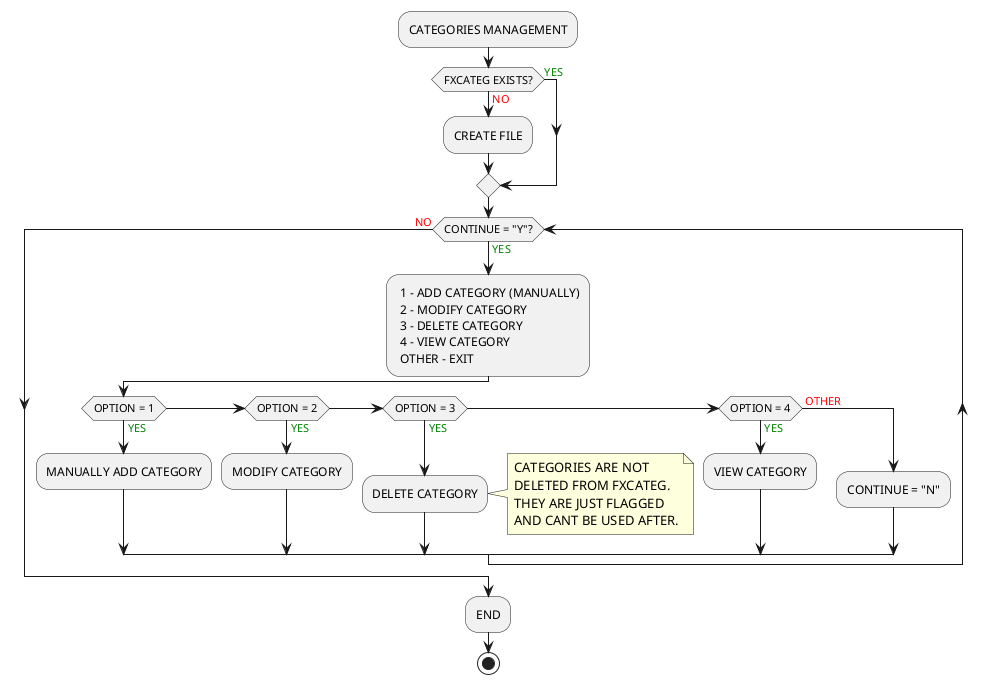 @startuml
:CATEGORIES MANAGEMENT;
IF (FXCATEG EXISTS?) THEN (<COLOR:RED>NO)
    :CREATE FILE;
ELSE (<COLOR:GREEN>YES)
ENDIF
WHILE (CONTINUE = "Y"?) IS (<COLOR:GREEN>YES)
    : 1 - ADD CATEGORY (MANUALLY)
     2 - MODIFY CATEGORY
     3 - DELETE CATEGORY
     4 - VIEW CATEGORY
     OTHER - EXIT;
    IF (OPTION = 1) THEN (<COLOR:GREEN>YES)
        :MANUALLY ADD CATEGORY;
    ELSEIF (OPTION = 2) THEN (<COLOR:GREEN>YES)
        :MODIFY CATEGORY;
    ELSEIF (OPTION = 3) THEN (<COLOR:GREEN>YES)
        :DELETE CATEGORY;
        note right
            CATEGORIES ARE NOT
            DELETED FROM FXCATEG.
            THEY ARE JUST FLAGGED
            AND CANT BE USED AFTER.
        end note
    ELSEIF (OPTION = 4) THEN (<COLOR:GREEN>YES)
        :VIEW CATEGORY;
    ELSE (<COLOR:RED> OTHER)
        :CONTINUE = "N";
    ENDIF
ENDWHILE (<COLOR:RED>NO)
:END;
stop
@enduml